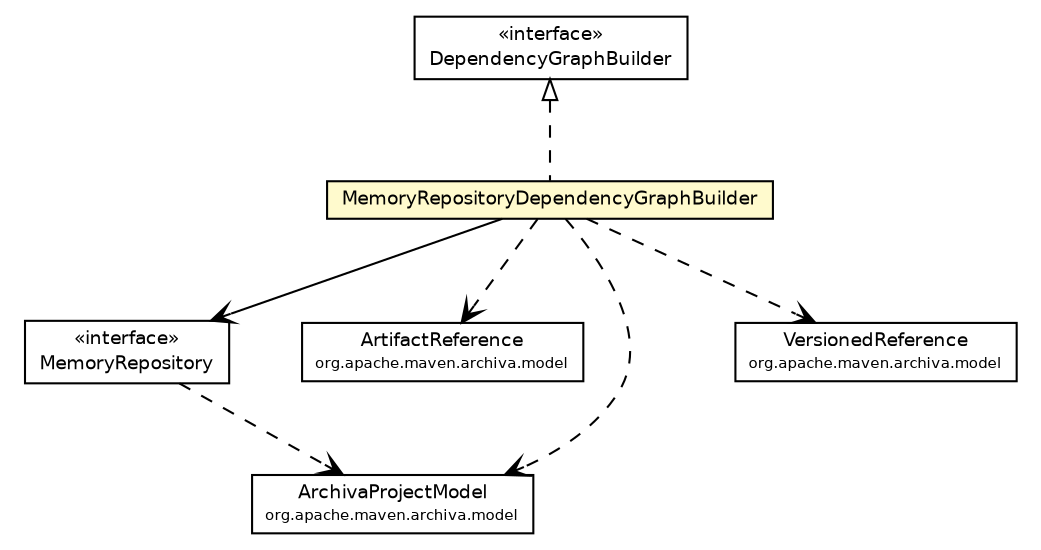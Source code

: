 #!/usr/local/bin/dot
#
# Class diagram 
# Generated by UmlGraph version 4.6 (http://www.spinellis.gr/sw/umlgraph)
#

digraph G {
	edge [fontname="Helvetica",fontsize=10,labelfontname="Helvetica",labelfontsize=10];
	node [fontname="Helvetica",fontsize=10,shape=plaintext];
	// org.apache.maven.archiva.dependency.graph.MemoryRepositoryDependencyGraphBuilder
	c37096 [label=<<table border="0" cellborder="1" cellspacing="0" cellpadding="2" port="p" bgcolor="lemonChiffon" href="./MemoryRepositoryDependencyGraphBuilder.html">
		<tr><td><table border="0" cellspacing="0" cellpadding="1">
			<tr><td> MemoryRepositoryDependencyGraphBuilder </td></tr>
		</table></td></tr>
		</table>>, fontname="Helvetica", fontcolor="black", fontsize=9.0];
	// org.apache.maven.archiva.dependency.graph.MemoryRepository
	c37097 [label=<<table border="0" cellborder="1" cellspacing="0" cellpadding="2" port="p" href="./MemoryRepository.html">
		<tr><td><table border="0" cellspacing="0" cellpadding="1">
			<tr><td> &laquo;interface&raquo; </td></tr>
			<tr><td> MemoryRepository </td></tr>
		</table></td></tr>
		</table>>, fontname="Helvetica", fontcolor="black", fontsize=9.0];
	//org.apache.maven.archiva.dependency.graph.MemoryRepositoryDependencyGraphBuilder implements org.apache.maven.archiva.dependency.graph.DependencyGraphBuilder
	c37181:p -> c37096:p [dir=back,arrowtail=empty,style=dashed];
	// org.apache.maven.archiva.dependency.graph.MemoryRepositoryDependencyGraphBuilder NAVASSOC org.apache.maven.archiva.dependency.graph.MemoryRepository
	c37096:p -> c37097:p [taillabel="", label="", headlabel="", fontname="Helvetica", fontcolor="black", fontsize=10.0, color="black", arrowhead=open];
	// org.apache.maven.archiva.dependency.graph.MemoryRepositoryDependencyGraphBuilder DEPEND org.apache.maven.archiva.model.ArtifactReference
	c37096:p -> c37182:p [taillabel="", label="", headlabel="", fontname="Helvetica", fontcolor="black", fontsize=10.0, color="black", arrowhead=open, style=dashed];
	// org.apache.maven.archiva.dependency.graph.MemoryRepositoryDependencyGraphBuilder DEPEND org.apache.maven.archiva.model.ArchivaProjectModel
	c37096:p -> c37183:p [taillabel="", label="", headlabel="", fontname="Helvetica", fontcolor="black", fontsize=10.0, color="black", arrowhead=open, style=dashed];
	// org.apache.maven.archiva.dependency.graph.MemoryRepositoryDependencyGraphBuilder DEPEND org.apache.maven.archiva.model.VersionedReference
	c37096:p -> c37184:p [taillabel="", label="", headlabel="", fontname="Helvetica", fontcolor="black", fontsize=10.0, color="black", arrowhead=open, style=dashed];
	// org.apache.maven.archiva.dependency.graph.MemoryRepository DEPEND org.apache.maven.archiva.model.ArchivaProjectModel
	c37097:p -> c37183:p [taillabel="", label="", headlabel="", fontname="Helvetica", fontcolor="black", fontsize=10.0, color="black", arrowhead=open, style=dashed];
	// org.apache.maven.archiva.model.VersionedReference
	c37184 [label=<<table border="0" cellborder="1" cellspacing="0" cellpadding="2" port="p" href="http://java.sun.com/j2se/1.4.2/docs/api/org/apache/maven/archiva/model/VersionedReference.html">
		<tr><td><table border="0" cellspacing="0" cellpadding="1">
			<tr><td> VersionedReference </td></tr>
			<tr><td><font point-size="7.0"> org.apache.maven.archiva.model </font></td></tr>
		</table></td></tr>
		</table>>, fontname="Helvetica", fontcolor="black", fontsize=9.0];
	// org.apache.maven.archiva.model.ArchivaProjectModel
	c37183 [label=<<table border="0" cellborder="1" cellspacing="0" cellpadding="2" port="p" href="http://java.sun.com/j2se/1.4.2/docs/api/org/apache/maven/archiva/model/ArchivaProjectModel.html">
		<tr><td><table border="0" cellspacing="0" cellpadding="1">
			<tr><td> ArchivaProjectModel </td></tr>
			<tr><td><font point-size="7.0"> org.apache.maven.archiva.model </font></td></tr>
		</table></td></tr>
		</table>>, fontname="Helvetica", fontcolor="black", fontsize=9.0];
	// org.apache.maven.archiva.model.ArtifactReference
	c37182 [label=<<table border="0" cellborder="1" cellspacing="0" cellpadding="2" port="p" href="http://java.sun.com/j2se/1.4.2/docs/api/org/apache/maven/archiva/model/ArtifactReference.html">
		<tr><td><table border="0" cellspacing="0" cellpadding="1">
			<tr><td> ArtifactReference </td></tr>
			<tr><td><font point-size="7.0"> org.apache.maven.archiva.model </font></td></tr>
		</table></td></tr>
		</table>>, fontname="Helvetica", fontcolor="black", fontsize=9.0];
	// org.apache.maven.archiva.dependency.graph.DependencyGraphBuilder
	c37181 [label=<<table border="0" cellborder="1" cellspacing="0" cellpadding="2" port="p" href="http://java.sun.com/j2se/1.4.2/docs/api/org/apache/maven/archiva/dependency/graph/DependencyGraphBuilder.html">
		<tr><td><table border="0" cellspacing="0" cellpadding="1">
			<tr><td> &laquo;interface&raquo; </td></tr>
			<tr><td> DependencyGraphBuilder </td></tr>
		</table></td></tr>
		</table>>, fontname="Helvetica", fontcolor="black", fontsize=9.0];
}


